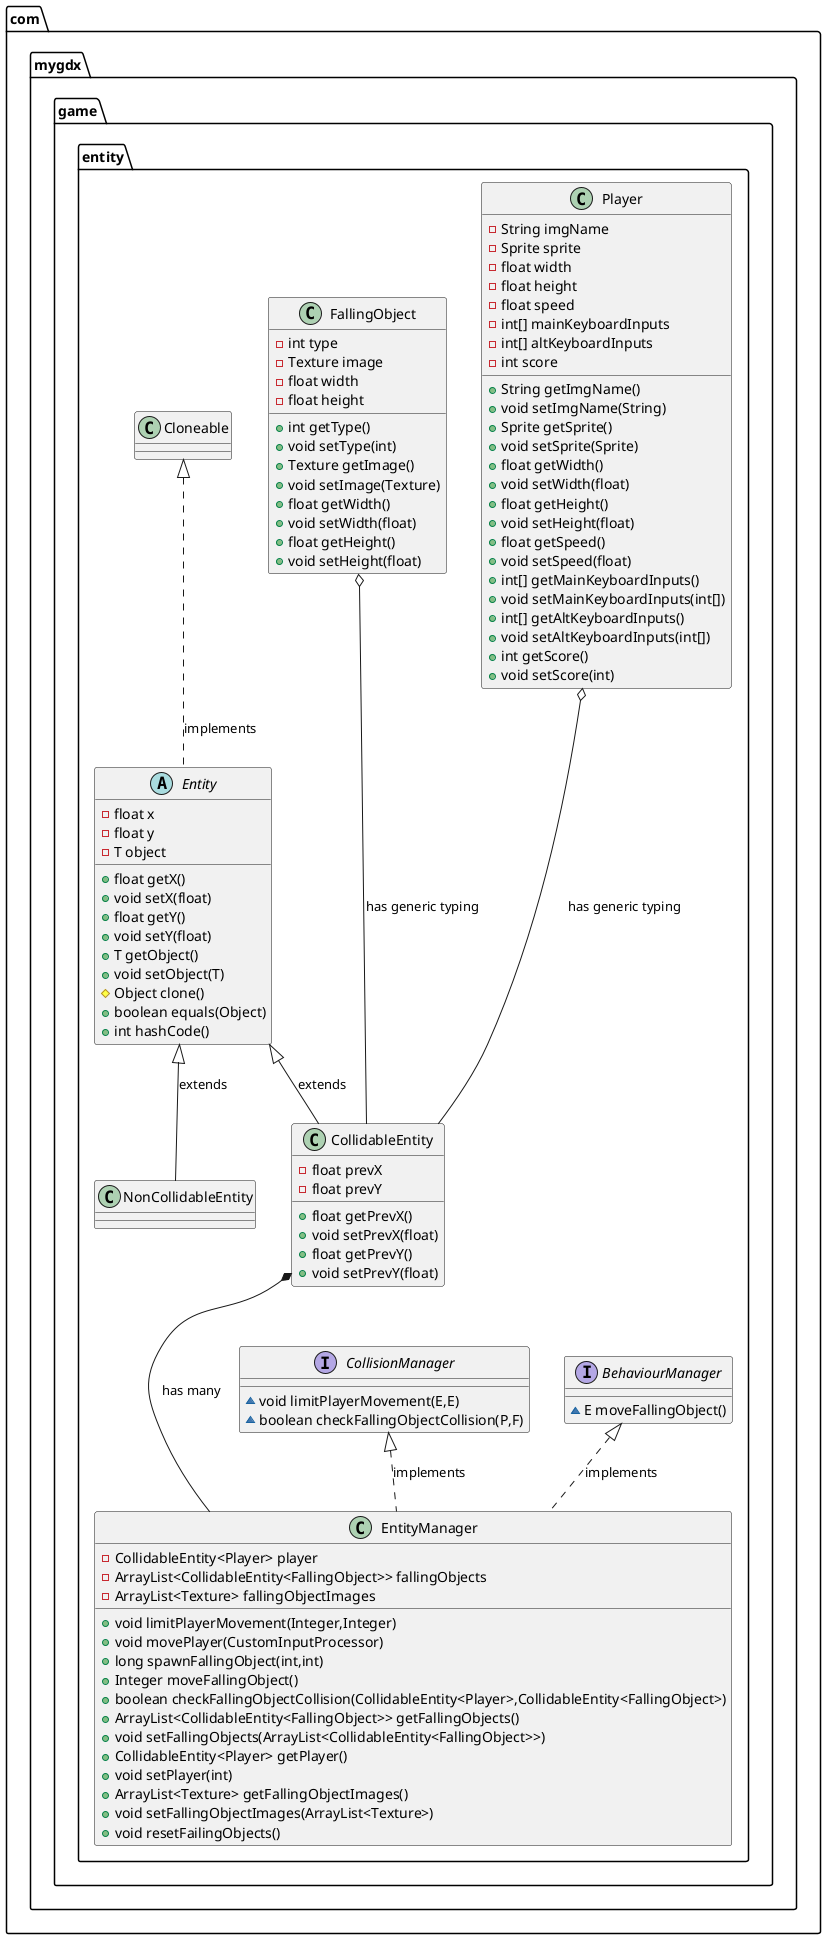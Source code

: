 @startuml
class com.mygdx.game.entity.NonCollidableEntity {
}
interface com.mygdx.game.entity.BehaviourManager {
~ E moveFallingObject()
}
class com.mygdx.game.entity.Player {
- String imgName
- Sprite sprite
- float width
- float height
- float speed
- int[] mainKeyboardInputs
- int[] altKeyboardInputs
- int score
+ String getImgName()
+ void setImgName(String)
+ Sprite getSprite()
+ void setSprite(Sprite)
+ float getWidth()
+ void setWidth(float)
+ float getHeight()
+ void setHeight(float)
+ float getSpeed()
+ void setSpeed(float)
+ int[] getMainKeyboardInputs()
+ void setMainKeyboardInputs(int[])
+ int[] getAltKeyboardInputs()
+ void setAltKeyboardInputs(int[])
+ int getScore()
+ void setScore(int)
}
abstract class com.mygdx.game.entity.Entity {
- float x
- float y
- T object
+ float getX()
+ void setX(float)
+ float getY()
+ void setY(float)
+ T getObject()
+ void setObject(T)
# Object clone()
+ boolean equals(Object)
+ int hashCode()
}
class com.mygdx.game.entity.FallingObject {
- int type
- Texture image
- float width
- float height
+ int getType()
+ void setType(int)
+ Texture getImage()
+ void setImage(Texture)
+ float getWidth()
+ void setWidth(float)
+ float getHeight()
+ void setHeight(float)
}
class com.mygdx.game.entity.CollidableEntity {
- float prevX
- float prevY
+ float getPrevX()
+ void setPrevX(float)
+ float getPrevY()
+ void setPrevY(float)
}
class com.mygdx.game.entity.EntityManager {
- CollidableEntity<Player> player
- ArrayList<CollidableEntity<FallingObject>> fallingObjects
- ArrayList<Texture> fallingObjectImages
+ void limitPlayerMovement(Integer,Integer)
+ void movePlayer(CustomInputProcessor)
+ long spawnFallingObject(int,int)
+ Integer moveFallingObject()
+ boolean checkFallingObjectCollision(CollidableEntity<Player>,CollidableEntity<FallingObject>)
+ ArrayList<CollidableEntity<FallingObject>> getFallingObjects()
+ void setFallingObjects(ArrayList<CollidableEntity<FallingObject>>)
+ CollidableEntity<Player> getPlayer()
+ void setPlayer(int)
+ ArrayList<Texture> getFallingObjectImages()
+ void setFallingObjectImages(ArrayList<Texture>)
+ void resetFailingObjects()
}
interface com.mygdx.game.entity.CollisionManager {
~ void limitPlayerMovement(E,E)
~ boolean checkFallingObjectCollision(P,F)
}


com.mygdx.game.entity.Entity <|-- com.mygdx.game.entity.NonCollidableEntity : "extends"
com.mygdx.game.entity.Cloneable <|.. com.mygdx.game.entity.Entity : "implements"
com.mygdx.game.entity.Entity <|-- com.mygdx.game.entity.CollidableEntity : "extends"
com.mygdx.game.entity.CollisionManager <|.. com.mygdx.game.entity.EntityManager : "implements"
com.mygdx.game.entity.BehaviourManager <|.. com.mygdx.game.entity.EntityManager : "implements"
com.mygdx.game.entity.Player o--- com.mygdx.game.entity.CollidableEntity : "has generic typing"
com.mygdx.game.entity.FallingObject o--- com.mygdx.game.entity.CollidableEntity : "has generic typing"
com.mygdx.game.entity.CollidableEntity *--- com.mygdx.game.entity.EntityManager : "has many"
@enduml